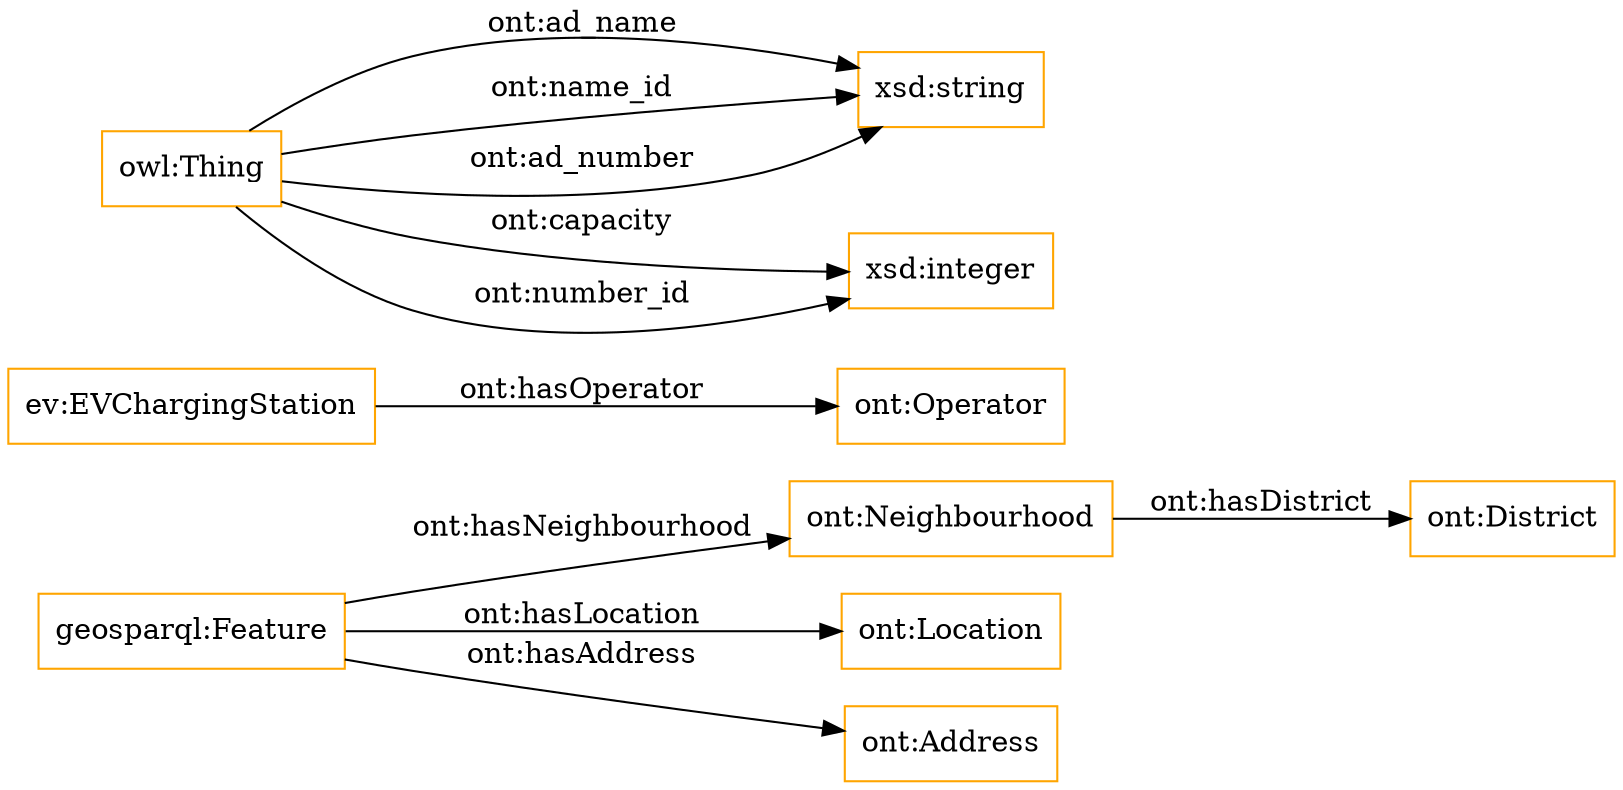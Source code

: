 digraph ar2dtool_diagram { 
rankdir=LR;
size="1501"
node [shape = rectangle, color="orange"]; "geosparql:Feature" "ont:Neighbourhood" "ev:EVChargingStation" "ont:Operator" "ont:Location" "ont:District" "ont:Address" ; /*classes style*/
	"geosparql:Feature" -> "ont:Address" [ label = "ont:hasAddress" ];
	"owl:Thing" -> "xsd:string" [ label = "ont:ad_name" ];
	"owl:Thing" -> "xsd:integer" [ label = "ont:capacity" ];
	"geosparql:Feature" -> "ont:Location" [ label = "ont:hasLocation" ];
	"owl:Thing" -> "xsd:string" [ label = "ont:name_id" ];
	"owl:Thing" -> "xsd:integer" [ label = "ont:number_id" ];
	"owl:Thing" -> "xsd:string" [ label = "ont:ad_number" ];
	"ev:EVChargingStation" -> "ont:Operator" [ label = "ont:hasOperator" ];
	"ont:Neighbourhood" -> "ont:District" [ label = "ont:hasDistrict" ];
	"geosparql:Feature" -> "ont:Neighbourhood" [ label = "ont:hasNeighbourhood" ];

}

